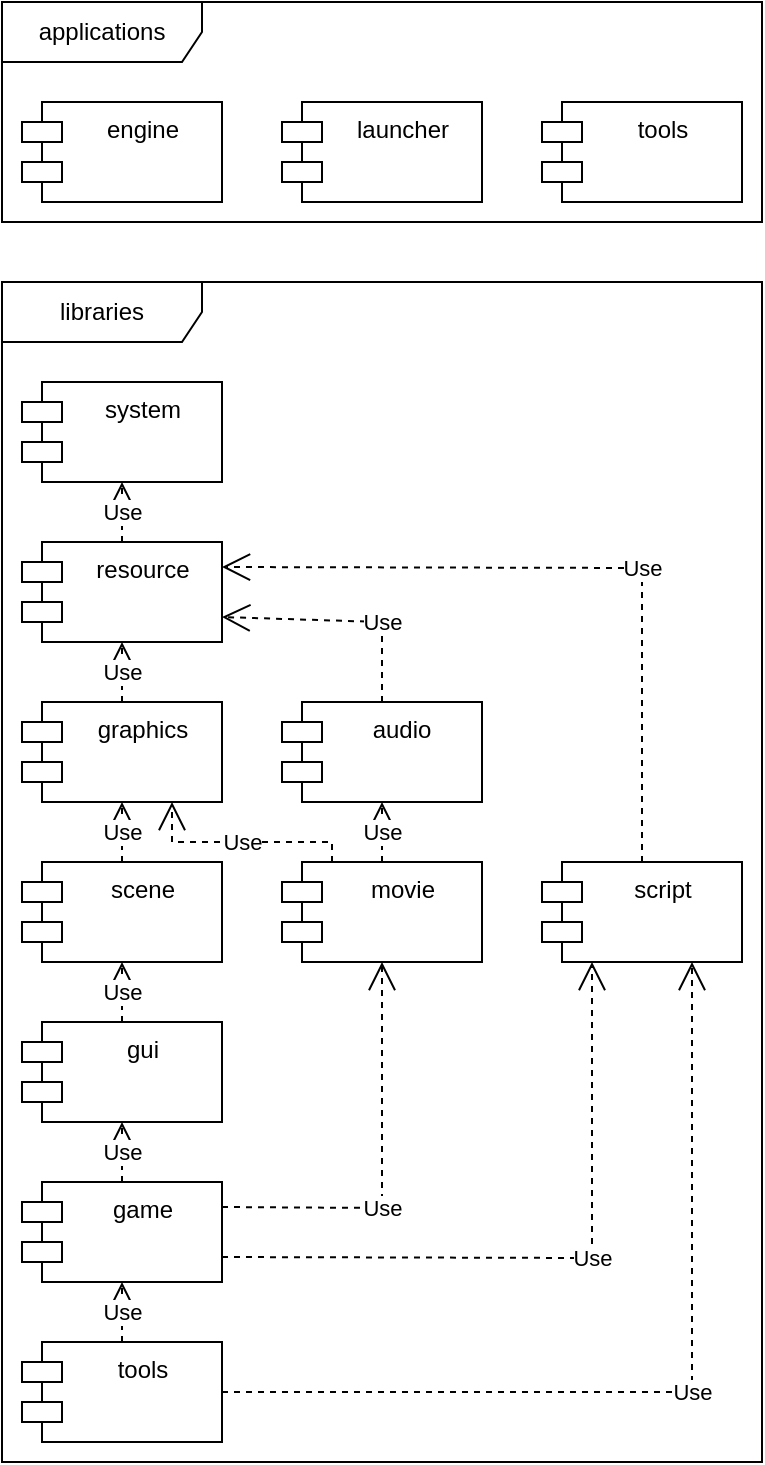 <mxfile version="21.3.0" type="device">
  <diagram id="C5RBs43oDa-KdzZeNtuy" name="Page-1">
    <mxGraphModel dx="1050" dy="1756" grid="1" gridSize="10" guides="1" tooltips="1" connect="1" arrows="1" fold="1" page="1" pageScale="1" pageWidth="827" pageHeight="1169" math="0" shadow="0">
      <root>
        <mxCell id="WIyWlLk6GJQsqaUBKTNV-0" />
        <mxCell id="WIyWlLk6GJQsqaUBKTNV-1" parent="WIyWlLk6GJQsqaUBKTNV-0" />
        <mxCell id="uwfJpqVd9WzeynNxQDzf-1" value="applications" style="shape=umlFrame;whiteSpace=wrap;html=1;width=100;height=30;flipH=0;" parent="WIyWlLk6GJQsqaUBKTNV-1" vertex="1">
          <mxGeometry x="20" y="-1150" width="380" height="110" as="geometry" />
        </mxCell>
        <mxCell id="uwfJpqVd9WzeynNxQDzf-5" value="libraries" style="shape=umlFrame;whiteSpace=wrap;html=1;width=100;height=30;" parent="WIyWlLk6GJQsqaUBKTNV-1" vertex="1">
          <mxGeometry x="20" y="-1010" width="380" height="590" as="geometry" />
        </mxCell>
        <mxCell id="wTLT_p1KPuhMP4MYyWY3-7" value="tools" style="shape=module;align=left;spacingLeft=20;align=center;verticalAlign=top;html=1;" parent="WIyWlLk6GJQsqaUBKTNV-1" vertex="1">
          <mxGeometry x="30" y="-480" width="100" height="50" as="geometry" />
        </mxCell>
        <mxCell id="gnWsdmeyHeUerrLaL-5L-1" value="movie" style="shape=module;align=left;spacingLeft=20;align=center;verticalAlign=top;html=1;" parent="WIyWlLk6GJQsqaUBKTNV-1" vertex="1">
          <mxGeometry x="160" y="-720" width="100" height="50" as="geometry" />
        </mxCell>
        <mxCell id="gnWsdmeyHeUerrLaL-5L-2" value="gui" style="shape=module;align=left;spacingLeft=20;align=center;verticalAlign=top;html=1;" parent="WIyWlLk6GJQsqaUBKTNV-1" vertex="1">
          <mxGeometry x="30" y="-640" width="100" height="50" as="geometry" />
        </mxCell>
        <mxCell id="gnWsdmeyHeUerrLaL-5L-3" value="game" style="shape=module;align=left;spacingLeft=20;align=center;verticalAlign=top;html=1;" parent="WIyWlLk6GJQsqaUBKTNV-1" vertex="1">
          <mxGeometry x="30" y="-560" width="100" height="50" as="geometry" />
        </mxCell>
        <mxCell id="gnWsdmeyHeUerrLaL-5L-4" value="scene" style="shape=module;align=left;spacingLeft=20;align=center;verticalAlign=top;html=1;" parent="WIyWlLk6GJQsqaUBKTNV-1" vertex="1">
          <mxGeometry x="30" y="-720" width="100" height="50" as="geometry" />
        </mxCell>
        <mxCell id="gnWsdmeyHeUerrLaL-5L-5" value="graphics" style="shape=module;align=left;spacingLeft=20;align=center;verticalAlign=top;html=1;" parent="WIyWlLk6GJQsqaUBKTNV-1" vertex="1">
          <mxGeometry x="30" y="-800" width="100" height="50" as="geometry" />
        </mxCell>
        <mxCell id="gnWsdmeyHeUerrLaL-5L-6" value="script" style="shape=module;align=left;spacingLeft=20;align=center;verticalAlign=top;html=1;" parent="WIyWlLk6GJQsqaUBKTNV-1" vertex="1">
          <mxGeometry x="290" y="-720" width="100" height="50" as="geometry" />
        </mxCell>
        <mxCell id="hj-piPnPRJIngDWY3FeU-0" value="audio" style="shape=module;align=left;spacingLeft=20;align=center;verticalAlign=top;" parent="WIyWlLk6GJQsqaUBKTNV-1" vertex="1">
          <mxGeometry x="160" y="-800" width="100" height="50" as="geometry" />
        </mxCell>
        <mxCell id="v-eWyspMXQ56PKsTLA4A-5" value="launcher" style="shape=module;align=left;spacingLeft=20;align=center;verticalAlign=top;html=1;" parent="WIyWlLk6GJQsqaUBKTNV-1" vertex="1">
          <mxGeometry x="160" y="-1100" width="100" height="50" as="geometry" />
        </mxCell>
        <mxCell id="F_gQUoQRdA11ZhNdmKd8-1" value="resource" style="shape=module;align=center;spacingLeft=20;align=center;verticalAlign=top;html=1;labelPosition=center;verticalLabelPosition=middle;" parent="WIyWlLk6GJQsqaUBKTNV-1" vertex="1">
          <mxGeometry x="30" y="-880" width="100" height="50" as="geometry" />
        </mxCell>
        <mxCell id="wTLT_p1KPuhMP4MYyWY3-14" value="engine" style="shape=module;align=left;spacingLeft=20;align=center;verticalAlign=top;html=1;" parent="WIyWlLk6GJQsqaUBKTNV-1" vertex="1">
          <mxGeometry x="30" y="-1100" width="100" height="50" as="geometry" />
        </mxCell>
        <mxCell id="wTLT_p1KPuhMP4MYyWY3-15" value="tools" style="shape=module;align=left;spacingLeft=20;align=center;verticalAlign=top;html=1;" parent="WIyWlLk6GJQsqaUBKTNV-1" vertex="1">
          <mxGeometry x="290" y="-1100" width="100" height="50" as="geometry" />
        </mxCell>
        <mxCell id="-GsOFkJRAlTUAmM-WTSo-0" value="system" style="shape=module;align=center;spacingLeft=20;align=center;verticalAlign=top;html=1;labelPosition=center;verticalLabelPosition=middle;" parent="WIyWlLk6GJQsqaUBKTNV-1" vertex="1">
          <mxGeometry x="30" y="-960" width="100" height="50" as="geometry" />
        </mxCell>
        <mxCell id="-GsOFkJRAlTUAmM-WTSo-1" value="Use" style="endArrow=open;endSize=12;dashed=1;html=1;rounded=0;" parent="WIyWlLk6GJQsqaUBKTNV-1" source="F_gQUoQRdA11ZhNdmKd8-1" target="-GsOFkJRAlTUAmM-WTSo-0" edge="1">
          <mxGeometry width="160" relative="1" as="geometry">
            <mxPoint x="360" y="-890" as="sourcePoint" />
            <mxPoint x="200" y="-890" as="targetPoint" />
          </mxGeometry>
        </mxCell>
        <mxCell id="-GsOFkJRAlTUAmM-WTSo-2" value="Use" style="endArrow=open;endSize=12;dashed=1;html=1;rounded=0;" parent="WIyWlLk6GJQsqaUBKTNV-1" source="gnWsdmeyHeUerrLaL-5L-5" target="F_gQUoQRdA11ZhNdmKd8-1" edge="1">
          <mxGeometry width="160" relative="1" as="geometry">
            <mxPoint x="350" y="-820" as="sourcePoint" />
            <mxPoint x="190" y="-820" as="targetPoint" />
          </mxGeometry>
        </mxCell>
        <mxCell id="-GsOFkJRAlTUAmM-WTSo-3" value="Use" style="endArrow=open;endSize=12;dashed=1;html=1;rounded=0;" parent="WIyWlLk6GJQsqaUBKTNV-1" source="gnWsdmeyHeUerrLaL-5L-4" target="gnWsdmeyHeUerrLaL-5L-5" edge="1">
          <mxGeometry width="160" relative="1" as="geometry">
            <mxPoint x="330" y="-750" as="sourcePoint" />
            <mxPoint x="170" y="-750" as="targetPoint" />
          </mxGeometry>
        </mxCell>
        <mxCell id="-GsOFkJRAlTUAmM-WTSo-4" value="Use" style="endArrow=open;endSize=12;dashed=1;html=1;rounded=0;" parent="WIyWlLk6GJQsqaUBKTNV-1" source="gnWsdmeyHeUerrLaL-5L-2" target="gnWsdmeyHeUerrLaL-5L-4" edge="1">
          <mxGeometry width="160" relative="1" as="geometry">
            <mxPoint x="430" y="-770" as="sourcePoint" />
            <mxPoint x="270" y="-770" as="targetPoint" />
          </mxGeometry>
        </mxCell>
        <mxCell id="-GsOFkJRAlTUAmM-WTSo-5" value="Use" style="endArrow=open;endSize=12;dashed=1;html=1;rounded=0;" parent="WIyWlLk6GJQsqaUBKTNV-1" source="gnWsdmeyHeUerrLaL-5L-3" target="gnWsdmeyHeUerrLaL-5L-2" edge="1">
          <mxGeometry width="160" relative="1" as="geometry">
            <mxPoint x="330" y="-810" as="sourcePoint" />
            <mxPoint x="170" y="-810" as="targetPoint" />
          </mxGeometry>
        </mxCell>
        <mxCell id="-GsOFkJRAlTUAmM-WTSo-6" value="Use" style="endArrow=open;endSize=12;dashed=1;html=1;rounded=0;" parent="WIyWlLk6GJQsqaUBKTNV-1" source="wTLT_p1KPuhMP4MYyWY3-7" target="gnWsdmeyHeUerrLaL-5L-3" edge="1">
          <mxGeometry width="160" relative="1" as="geometry">
            <mxPoint x="370" y="-530" as="sourcePoint" />
            <mxPoint x="210" y="-530" as="targetPoint" />
          </mxGeometry>
        </mxCell>
        <mxCell id="-GsOFkJRAlTUAmM-WTSo-8" value="Use" style="endArrow=open;endSize=12;dashed=1;html=1;rounded=0;entryX=1;entryY=0.75;entryDx=0;entryDy=0;exitX=0.5;exitY=0;exitDx=0;exitDy=0;" parent="WIyWlLk6GJQsqaUBKTNV-1" source="hj-piPnPRJIngDWY3FeU-0" target="F_gQUoQRdA11ZhNdmKd8-1" edge="1">
          <mxGeometry x="-0.334" width="160" relative="1" as="geometry">
            <mxPoint x="300" y="-850" as="sourcePoint" />
            <mxPoint x="460" y="-850" as="targetPoint" />
            <Array as="points">
              <mxPoint x="210" y="-840" />
            </Array>
            <mxPoint as="offset" />
          </mxGeometry>
        </mxCell>
        <mxCell id="-GsOFkJRAlTUAmM-WTSo-9" value="Use" style="endArrow=open;endSize=12;dashed=1;html=1;rounded=0;entryX=1;entryY=0.25;entryDx=0;entryDy=0;" parent="WIyWlLk6GJQsqaUBKTNV-1" source="gnWsdmeyHeUerrLaL-5L-6" target="F_gQUoQRdA11ZhNdmKd8-1" edge="1">
          <mxGeometry x="-0.176" width="160" relative="1" as="geometry">
            <mxPoint x="230" y="-840" as="sourcePoint" />
            <mxPoint x="390" y="-840" as="targetPoint" />
            <Array as="points">
              <mxPoint x="340" y="-867" />
            </Array>
            <mxPoint as="offset" />
          </mxGeometry>
        </mxCell>
        <mxCell id="-GsOFkJRAlTUAmM-WTSo-10" value="Use" style="endArrow=open;endSize=12;dashed=1;html=1;rounded=0;exitX=0.25;exitY=0;exitDx=0;exitDy=0;entryX=0.75;entryY=1;entryDx=0;entryDy=0;" parent="WIyWlLk6GJQsqaUBKTNV-1" source="gnWsdmeyHeUerrLaL-5L-1" target="gnWsdmeyHeUerrLaL-5L-5" edge="1">
          <mxGeometry width="160" relative="1" as="geometry">
            <mxPoint x="180" y="-630" as="sourcePoint" />
            <mxPoint x="340" y="-630" as="targetPoint" />
            <Array as="points">
              <mxPoint x="185" y="-730" />
              <mxPoint x="105" y="-730" />
            </Array>
            <mxPoint as="offset" />
          </mxGeometry>
        </mxCell>
        <mxCell id="-GsOFkJRAlTUAmM-WTSo-11" value="Use" style="endArrow=open;endSize=12;dashed=1;html=1;rounded=0;" parent="WIyWlLk6GJQsqaUBKTNV-1" source="gnWsdmeyHeUerrLaL-5L-1" target="hj-piPnPRJIngDWY3FeU-0" edge="1">
          <mxGeometry width="160" relative="1" as="geometry">
            <mxPoint x="190" y="-630" as="sourcePoint" />
            <mxPoint x="350" y="-630" as="targetPoint" />
          </mxGeometry>
        </mxCell>
        <mxCell id="-GsOFkJRAlTUAmM-WTSo-12" value="Use" style="endArrow=open;endSize=12;dashed=1;html=1;rounded=0;exitX=1;exitY=0.5;exitDx=0;exitDy=0;entryX=0.75;entryY=1;entryDx=0;entryDy=0;" parent="WIyWlLk6GJQsqaUBKTNV-1" source="wTLT_p1KPuhMP4MYyWY3-7" target="gnWsdmeyHeUerrLaL-5L-6" edge="1">
          <mxGeometry x="0.044" width="160" relative="1" as="geometry">
            <mxPoint x="170" y="-590" as="sourcePoint" />
            <mxPoint x="330" y="-590" as="targetPoint" />
            <Array as="points">
              <mxPoint x="365" y="-455" />
            </Array>
            <mxPoint as="offset" />
          </mxGeometry>
        </mxCell>
        <mxCell id="-GsOFkJRAlTUAmM-WTSo-13" value="Use" style="endArrow=open;endSize=12;dashed=1;html=1;rounded=0;exitX=1;exitY=0.25;exitDx=0;exitDy=0;entryX=0.5;entryY=1;entryDx=0;entryDy=0;" parent="WIyWlLk6GJQsqaUBKTNV-1" source="gnWsdmeyHeUerrLaL-5L-3" target="gnWsdmeyHeUerrLaL-5L-1" edge="1">
          <mxGeometry x="-0.212" width="160" relative="1" as="geometry">
            <mxPoint x="150" y="-570" as="sourcePoint" />
            <mxPoint x="310" y="-570" as="targetPoint" />
            <Array as="points">
              <mxPoint x="210" y="-547" />
            </Array>
            <mxPoint as="offset" />
          </mxGeometry>
        </mxCell>
        <mxCell id="-GsOFkJRAlTUAmM-WTSo-14" value="Use" style="endArrow=open;endSize=12;dashed=1;html=1;rounded=0;exitX=1;exitY=0.75;exitDx=0;exitDy=0;entryX=0.25;entryY=1;entryDx=0;entryDy=0;" parent="WIyWlLk6GJQsqaUBKTNV-1" source="gnWsdmeyHeUerrLaL-5L-3" target="gnWsdmeyHeUerrLaL-5L-6" edge="1">
          <mxGeometry x="0.111" width="160" relative="1" as="geometry">
            <mxPoint x="180" y="-510" as="sourcePoint" />
            <mxPoint x="340" y="-510" as="targetPoint" />
            <Array as="points">
              <mxPoint x="315" y="-522" />
            </Array>
            <mxPoint as="offset" />
          </mxGeometry>
        </mxCell>
      </root>
    </mxGraphModel>
  </diagram>
</mxfile>

